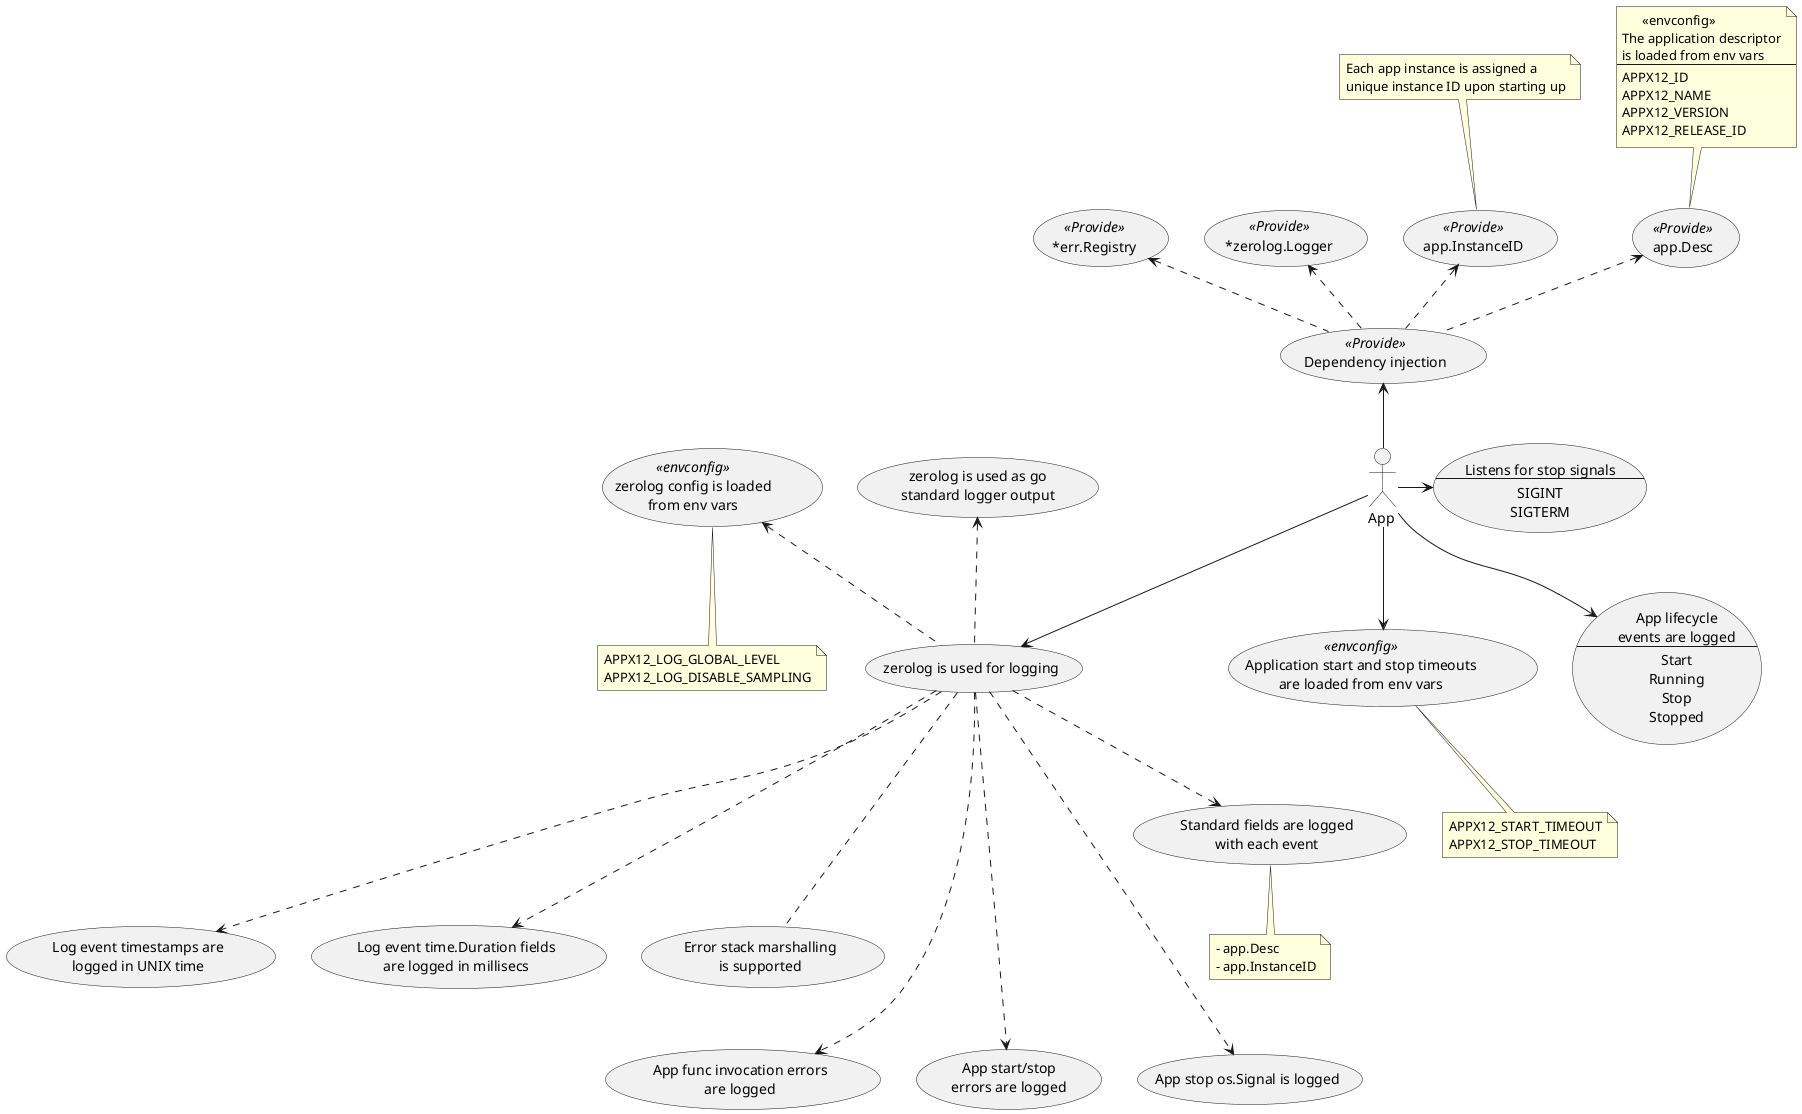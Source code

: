 @startuml
skinparam usecase {
	BackgroundColor<< NEW >> DarkSeaGreen
	BorderColor<< NEW >> YellowGreen
}

actor :App : as APP

usecase APP_TIMEOUTS << envconfig >> as "Application start and stop timeouts
are loaded from env vars"

note bottom of APP_TIMEOUTS {
APPX12_START_TIMEOUT
APPX12_STOP_TIMEOUT
}

usecase APP_LOGGING as "zerolog is used for logging"
usecase ZEROLOG_CONFIG << envconfig >> as "zerolog config is loaded
from env vars"

note bottom of ZEROLOG_CONFIG {
APPX12_LOG_GLOBAL_LEVEL
APPX12_LOG_DISABLE_SAMPLING
}

usecase LOG_APP_DESC as "Standard fields are logged
with each event"

note bottom of LOG_APP_DESC {
- app.Desc
- app.InstanceID
}

usecase LOG_TIMESTAMP as "Log event timestamps are
logged in UNIX time"

usecase LOG_DURATION as "Log event time.Duration fields
are logged in millisecs"

usecase LOG_ERROR_STACK_MARSHALLER as "Error stack marshalling
is supported"

usecase GO_LOGGING as "zerolog is used as go
standard logger output"

usecase DEPENDENCY_INJECTION << Provide >> as "Dependency injection"
usecase PROVIDE_APP_DESC << Provide >> as "app.Desc"

note top of PROVIDE_APP_DESC {
      <<envconfig>>
The application descriptor
is loaded from env vars
---
APPX12_ID
APPX12_NAME
APPX12_VERSION
APPX12_RELEASE_ID
}

usecase PROVIDE_APP_INSTANCE_ID << Provide >> as "app.InstanceID"

note top of PROVIDE_APP_INSTANCE_ID  {
Each app instance is assigned a
unique instance ID upon starting up
}

usecase PROVIDE_LOGGER << Provide >> as "*zerolog.Logger"

usecase PROVIDE_ERR_REGISTRY << Provide >> as "*err.Registry"

DEPENDENCY_INJECTION .up.> PROVIDE_APP_DESC
DEPENDENCY_INJECTION .up.> PROVIDE_APP_INSTANCE_ID
DEPENDENCY_INJECTION .up.> PROVIDE_LOGGER
DEPENDENCY_INJECTION .up.> PROVIDE_ERR_REGISTRY

usecase LOG_APP_LIFECYCLE_EVENTS as "App lifecycle
events are logged
---
Start
Running
Stop
Stopped"

usecase LOG_APP_INVOKE_ERRORS as "App func invocation errors
are logged"

usecase LOG_APP_START_STOP_ERRORS as "App start/stop
errors are logged"

usecase LOG_STOP_SIGNAL_EVENT as "App stop os.Signal is logged"

usecase APP_STOP_SIGNALS as "Listens for stop signals
---
SIGINT
SIGTERM
"

APP_LOGGING .up.> GO_LOGGING
APP_LOGGING .up.> ZEROLOG_CONFIG
APP_LOGGING ..> LOG_APP_DESC
APP_LOGGING ...> LOG_TIMESTAMP
APP_LOGGING ...> LOG_DURATION
APP_LOGGING ....> LOG_APP_INVOKE_ERRORS
APP_LOGGING ....> LOG_APP_START_STOP_ERRORS
APP_LOGGING ....> LOG_STOP_SIGNAL_EVENT
APP_LOGGING ... LOG_ERROR_STACK_MARSHALLER


APP -up-> DEPENDENCY_INJECTION
APP --> APP_TIMEOUTS
APP --> APP_LOGGING

APP --> LOG_APP_LIFECYCLE_EVENTS
APP -> APP_STOP_SIGNALS

@enduml